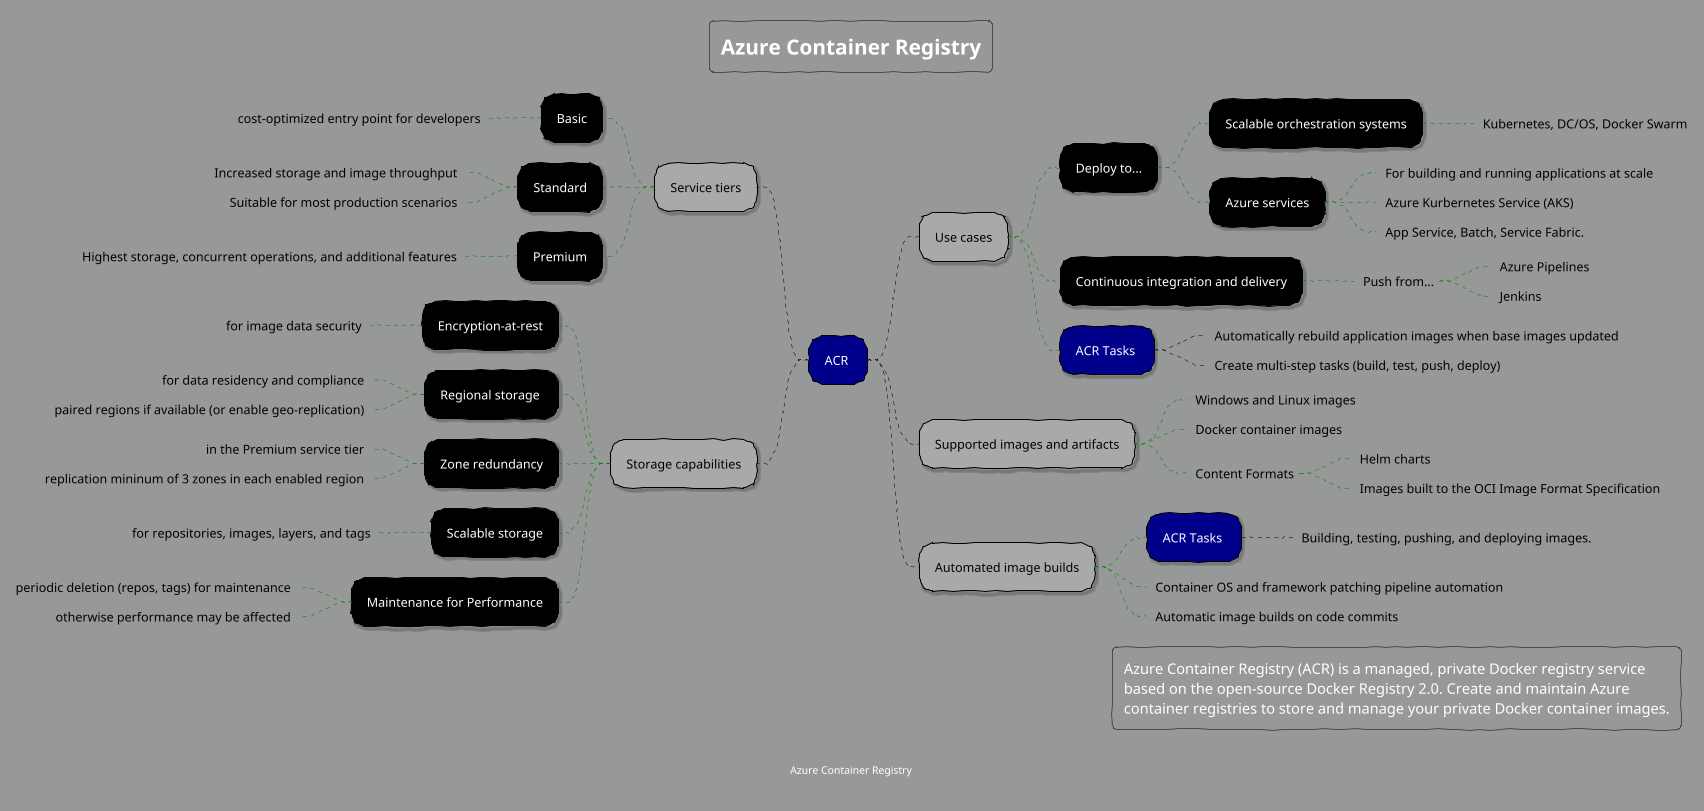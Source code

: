 @startmindmap "Azure Container Registry"


' https://plantuml.com/theme
!theme sketchy
skinparam backgroundColor #969998

title Azure Container Registry
footer Azure Container Registry

<style>
    mindMapDiagram {
        .root {
            BackgroundColor darkblue
            LineColor black
            FontColor white
        }

        node {
            FontColor white
            LineColor black
            BackgroundColor black
            Shadowing 2.0
            RoundCorner 25
        }
        :depth(0) {
            FontColor black
            LineColor white
            BackgroundColor white
            Shadowing 0.0
        }
        :depth(1) {
            FontColor black
            BackgroundColor darkgrey
            Shadowing 2.0
        }

        arrow {
            LineStyle 4
            LineThickness 0.5
            LineColor green
        }

        boxless {
            FontColor black
            Margin 10
            Padding 10
            MaximumWidth 400
        }
    }
</style>

+ ACR <<root>>
++ Use cases
+++ Deploy to...
++++ Scalable orchestration systems
+++++_ Kubernetes, DC/OS, Docker Swarm
++++ Azure services
+++++_ For building and running applications at scale
+++++_ Azure Kurbernetes Service (AKS)
+++++_ App Service, Batch, Service Fabric.
+++ Continuous integration and delivery
++++_ Push from...
+++++_ Azure Pipelines
+++++_ Jenkins
+++ ACR Tasks <<root>>
++++_ Automatically rebuild application images when base images updated
++++_ Create multi-step tasks (build, test, push, deploy)
-- Service tiers
--- Basic
----_ cost-optimized entry point for developers
--- Standard
----_ Increased storage and image throughput
----_ Suitable for most production scenarios
--- Premium
----_ Highest storage, concurrent operations, and additional features

++ Supported images and artifacts
+++_ Windows and Linux images
+++_ Docker container images
+++_ Content Formats
++++_ Helm charts
++++_ Images built to the OCI Image Format Specification
++ Automated image builds
+++ ACR Tasks <<root>>
++++_ Building, testing, pushing, and deploying images.
+++_ Container OS and framework patching pipeline automation
+++_ Automatic image builds on code commits
-- Storage capabilities
--- Encryption-at-rest
----_ for image data security
--- Regional storage 
----_ for data residency and compliance
----_ paired regions if available (or enable geo-replication)
--- Zone redundancy
----_ in the Premium service tier
----_ replication mininum of 3 zones in each enabled region
--- Scalable storage
----_ for repositories, images, layers, and tags
--- Maintenance for Performance
----_ periodic deletion (repos, tags) for maintenance
----_ otherwise performance may be affected

legend right
Azure Container Registry (ACR) is a managed, private Docker registry service
based on the open-source Docker Registry 2.0. Create and maintain Azure 
container registries to store and manage your private Docker container images.
endlegend

@endmindmap
